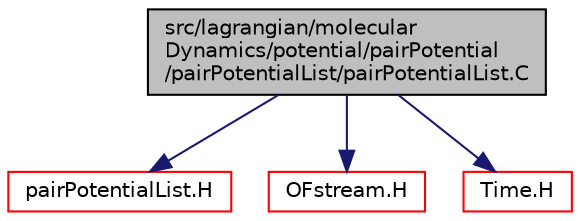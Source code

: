 digraph "src/lagrangian/molecularDynamics/potential/pairPotential/pairPotentialList/pairPotentialList.C"
{
  bgcolor="transparent";
  edge [fontname="Helvetica",fontsize="10",labelfontname="Helvetica",labelfontsize="10"];
  node [fontname="Helvetica",fontsize="10",shape=record];
  Node0 [label="src/lagrangian/molecular\lDynamics/potential/pairPotential\l/pairPotentialList/pairPotentialList.C",height=0.2,width=0.4,color="black", fillcolor="grey75", style="filled", fontcolor="black"];
  Node0 -> Node1 [color="midnightblue",fontsize="10",style="solid",fontname="Helvetica"];
  Node1 [label="pairPotentialList.H",height=0.2,width=0.4,color="red",URL="$a07259.html"];
  Node0 -> Node241 [color="midnightblue",fontsize="10",style="solid",fontname="Helvetica"];
  Node241 [label="OFstream.H",height=0.2,width=0.4,color="red",URL="$a09791.html"];
  Node0 -> Node243 [color="midnightblue",fontsize="10",style="solid",fontname="Helvetica"];
  Node243 [label="Time.H",height=0.2,width=0.4,color="red",URL="$a10025.html"];
}
